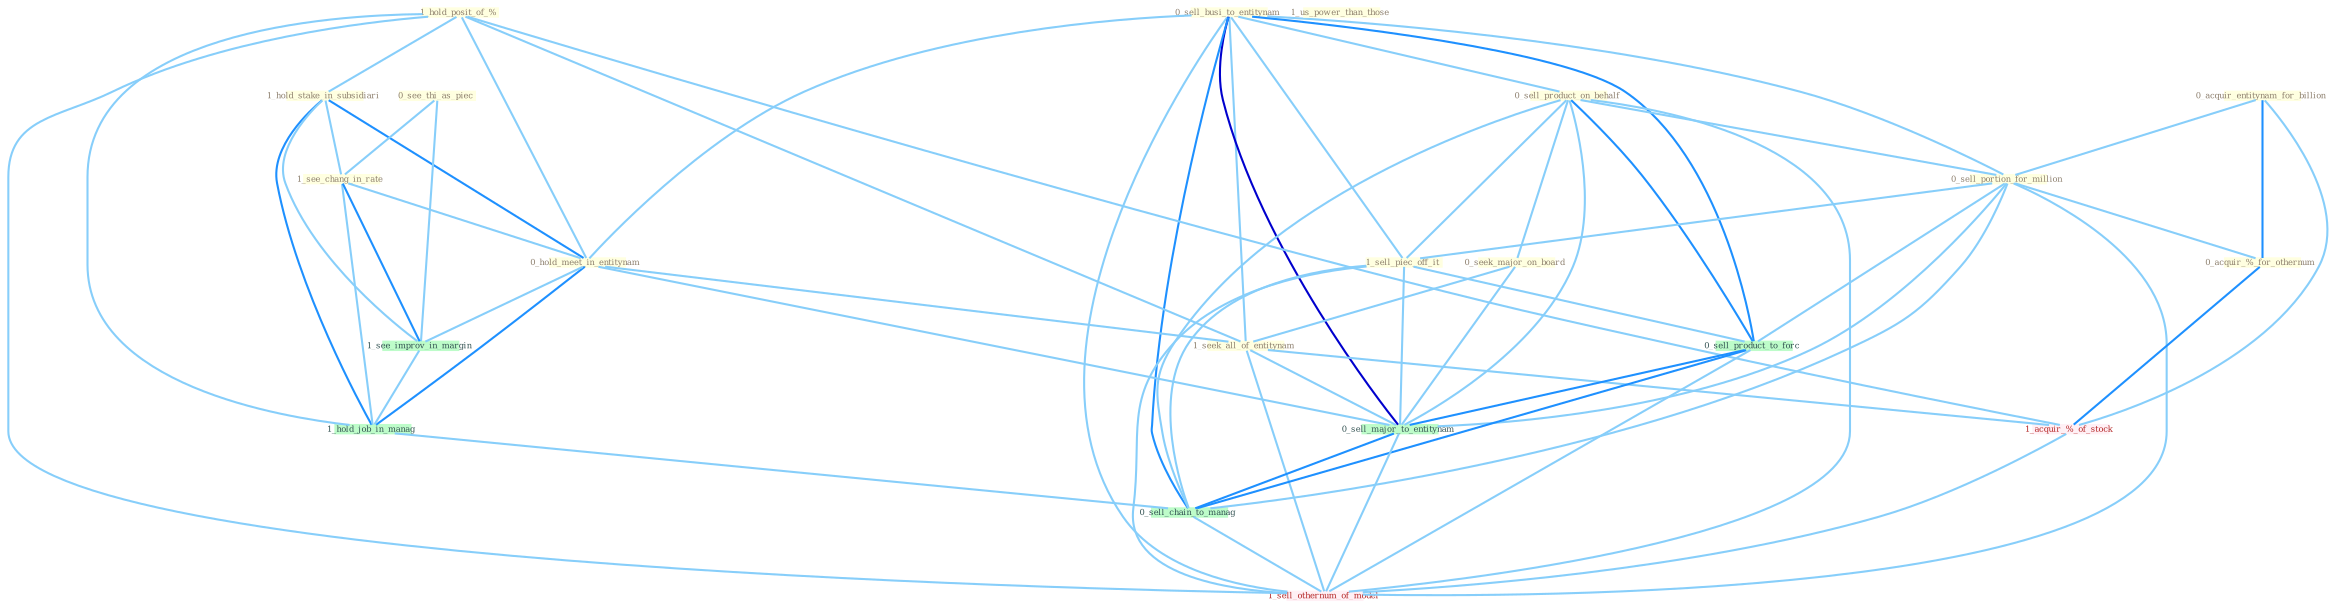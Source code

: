 Graph G{ 
    node
    [shape=polygon,style=filled,width=.5,height=.06,color="#BDFCC9",fixedsize=true,fontsize=4,
    fontcolor="#2f4f4f"];
    {node
    [color="#ffffe0", fontcolor="#8b7d6b"] "0_sell_busi_to_entitynam " "1_hold_posit_of_% " "0_sell_product_on_behalf " "0_seek_major_on_board " "1_hold_stake_in_subsidiari " "0_see_thi_as_piec " "1_see_chang_in_rate " "0_acquir_entitynam_for_billion " "0_hold_meet_in_entitynam " "1_us_power_than_those " "0_sell_portion_for_million " "1_sell_piec_off_it " "0_acquir_%_for_othernum " "1_seek_all_of_entitynam "}
{node [color="#fff0f5", fontcolor="#b22222"] "1_acquir_%_of_stock " "1_sell_othernum_of_model "}
edge [color="#B0E2FF"];

	"0_sell_busi_to_entitynam " -- "0_sell_product_on_behalf " [w="1", color="#87cefa" ];
	"0_sell_busi_to_entitynam " -- "0_hold_meet_in_entitynam " [w="1", color="#87cefa" ];
	"0_sell_busi_to_entitynam " -- "0_sell_portion_for_million " [w="1", color="#87cefa" ];
	"0_sell_busi_to_entitynam " -- "1_sell_piec_off_it " [w="1", color="#87cefa" ];
	"0_sell_busi_to_entitynam " -- "1_seek_all_of_entitynam " [w="1", color="#87cefa" ];
	"0_sell_busi_to_entitynam " -- "0_sell_product_to_forc " [w="2", color="#1e90ff" , len=0.8];
	"0_sell_busi_to_entitynam " -- "0_sell_major_to_entitynam " [w="3", color="#0000cd" , len=0.6];
	"0_sell_busi_to_entitynam " -- "0_sell_chain_to_manag " [w="2", color="#1e90ff" , len=0.8];
	"0_sell_busi_to_entitynam " -- "1_sell_othernum_of_model " [w="1", color="#87cefa" ];
	"1_hold_posit_of_% " -- "1_hold_stake_in_subsidiari " [w="1", color="#87cefa" ];
	"1_hold_posit_of_% " -- "0_hold_meet_in_entitynam " [w="1", color="#87cefa" ];
	"1_hold_posit_of_% " -- "1_seek_all_of_entitynam " [w="1", color="#87cefa" ];
	"1_hold_posit_of_% " -- "1_acquir_%_of_stock " [w="1", color="#87cefa" ];
	"1_hold_posit_of_% " -- "1_hold_job_in_manag " [w="1", color="#87cefa" ];
	"1_hold_posit_of_% " -- "1_sell_othernum_of_model " [w="1", color="#87cefa" ];
	"0_sell_product_on_behalf " -- "0_seek_major_on_board " [w="1", color="#87cefa" ];
	"0_sell_product_on_behalf " -- "0_sell_portion_for_million " [w="1", color="#87cefa" ];
	"0_sell_product_on_behalf " -- "1_sell_piec_off_it " [w="1", color="#87cefa" ];
	"0_sell_product_on_behalf " -- "0_sell_product_to_forc " [w="2", color="#1e90ff" , len=0.8];
	"0_sell_product_on_behalf " -- "0_sell_major_to_entitynam " [w="1", color="#87cefa" ];
	"0_sell_product_on_behalf " -- "0_sell_chain_to_manag " [w="1", color="#87cefa" ];
	"0_sell_product_on_behalf " -- "1_sell_othernum_of_model " [w="1", color="#87cefa" ];
	"0_seek_major_on_board " -- "1_seek_all_of_entitynam " [w="1", color="#87cefa" ];
	"0_seek_major_on_board " -- "0_sell_major_to_entitynam " [w="1", color="#87cefa" ];
	"1_hold_stake_in_subsidiari " -- "1_see_chang_in_rate " [w="1", color="#87cefa" ];
	"1_hold_stake_in_subsidiari " -- "0_hold_meet_in_entitynam " [w="2", color="#1e90ff" , len=0.8];
	"1_hold_stake_in_subsidiari " -- "1_see_improv_in_margin " [w="1", color="#87cefa" ];
	"1_hold_stake_in_subsidiari " -- "1_hold_job_in_manag " [w="2", color="#1e90ff" , len=0.8];
	"0_see_thi_as_piec " -- "1_see_chang_in_rate " [w="1", color="#87cefa" ];
	"0_see_thi_as_piec " -- "1_see_improv_in_margin " [w="1", color="#87cefa" ];
	"1_see_chang_in_rate " -- "0_hold_meet_in_entitynam " [w="1", color="#87cefa" ];
	"1_see_chang_in_rate " -- "1_see_improv_in_margin " [w="2", color="#1e90ff" , len=0.8];
	"1_see_chang_in_rate " -- "1_hold_job_in_manag " [w="1", color="#87cefa" ];
	"0_acquir_entitynam_for_billion " -- "0_sell_portion_for_million " [w="1", color="#87cefa" ];
	"0_acquir_entitynam_for_billion " -- "0_acquir_%_for_othernum " [w="2", color="#1e90ff" , len=0.8];
	"0_acquir_entitynam_for_billion " -- "1_acquir_%_of_stock " [w="1", color="#87cefa" ];
	"0_hold_meet_in_entitynam " -- "1_seek_all_of_entitynam " [w="1", color="#87cefa" ];
	"0_hold_meet_in_entitynam " -- "1_see_improv_in_margin " [w="1", color="#87cefa" ];
	"0_hold_meet_in_entitynam " -- "1_hold_job_in_manag " [w="2", color="#1e90ff" , len=0.8];
	"0_hold_meet_in_entitynam " -- "0_sell_major_to_entitynam " [w="1", color="#87cefa" ];
	"0_sell_portion_for_million " -- "1_sell_piec_off_it " [w="1", color="#87cefa" ];
	"0_sell_portion_for_million " -- "0_acquir_%_for_othernum " [w="1", color="#87cefa" ];
	"0_sell_portion_for_million " -- "0_sell_product_to_forc " [w="1", color="#87cefa" ];
	"0_sell_portion_for_million " -- "0_sell_major_to_entitynam " [w="1", color="#87cefa" ];
	"0_sell_portion_for_million " -- "0_sell_chain_to_manag " [w="1", color="#87cefa" ];
	"0_sell_portion_for_million " -- "1_sell_othernum_of_model " [w="1", color="#87cefa" ];
	"1_sell_piec_off_it " -- "0_sell_product_to_forc " [w="1", color="#87cefa" ];
	"1_sell_piec_off_it " -- "0_sell_major_to_entitynam " [w="1", color="#87cefa" ];
	"1_sell_piec_off_it " -- "0_sell_chain_to_manag " [w="1", color="#87cefa" ];
	"1_sell_piec_off_it " -- "1_sell_othernum_of_model " [w="1", color="#87cefa" ];
	"0_acquir_%_for_othernum " -- "1_acquir_%_of_stock " [w="2", color="#1e90ff" , len=0.8];
	"1_seek_all_of_entitynam " -- "1_acquir_%_of_stock " [w="1", color="#87cefa" ];
	"1_seek_all_of_entitynam " -- "0_sell_major_to_entitynam " [w="1", color="#87cefa" ];
	"1_seek_all_of_entitynam " -- "1_sell_othernum_of_model " [w="1", color="#87cefa" ];
	"1_see_improv_in_margin " -- "1_hold_job_in_manag " [w="1", color="#87cefa" ];
	"1_acquir_%_of_stock " -- "1_sell_othernum_of_model " [w="1", color="#87cefa" ];
	"1_hold_job_in_manag " -- "0_sell_chain_to_manag " [w="1", color="#87cefa" ];
	"0_sell_product_to_forc " -- "0_sell_major_to_entitynam " [w="2", color="#1e90ff" , len=0.8];
	"0_sell_product_to_forc " -- "0_sell_chain_to_manag " [w="2", color="#1e90ff" , len=0.8];
	"0_sell_product_to_forc " -- "1_sell_othernum_of_model " [w="1", color="#87cefa" ];
	"0_sell_major_to_entitynam " -- "0_sell_chain_to_manag " [w="2", color="#1e90ff" , len=0.8];
	"0_sell_major_to_entitynam " -- "1_sell_othernum_of_model " [w="1", color="#87cefa" ];
	"0_sell_chain_to_manag " -- "1_sell_othernum_of_model " [w="1", color="#87cefa" ];
}